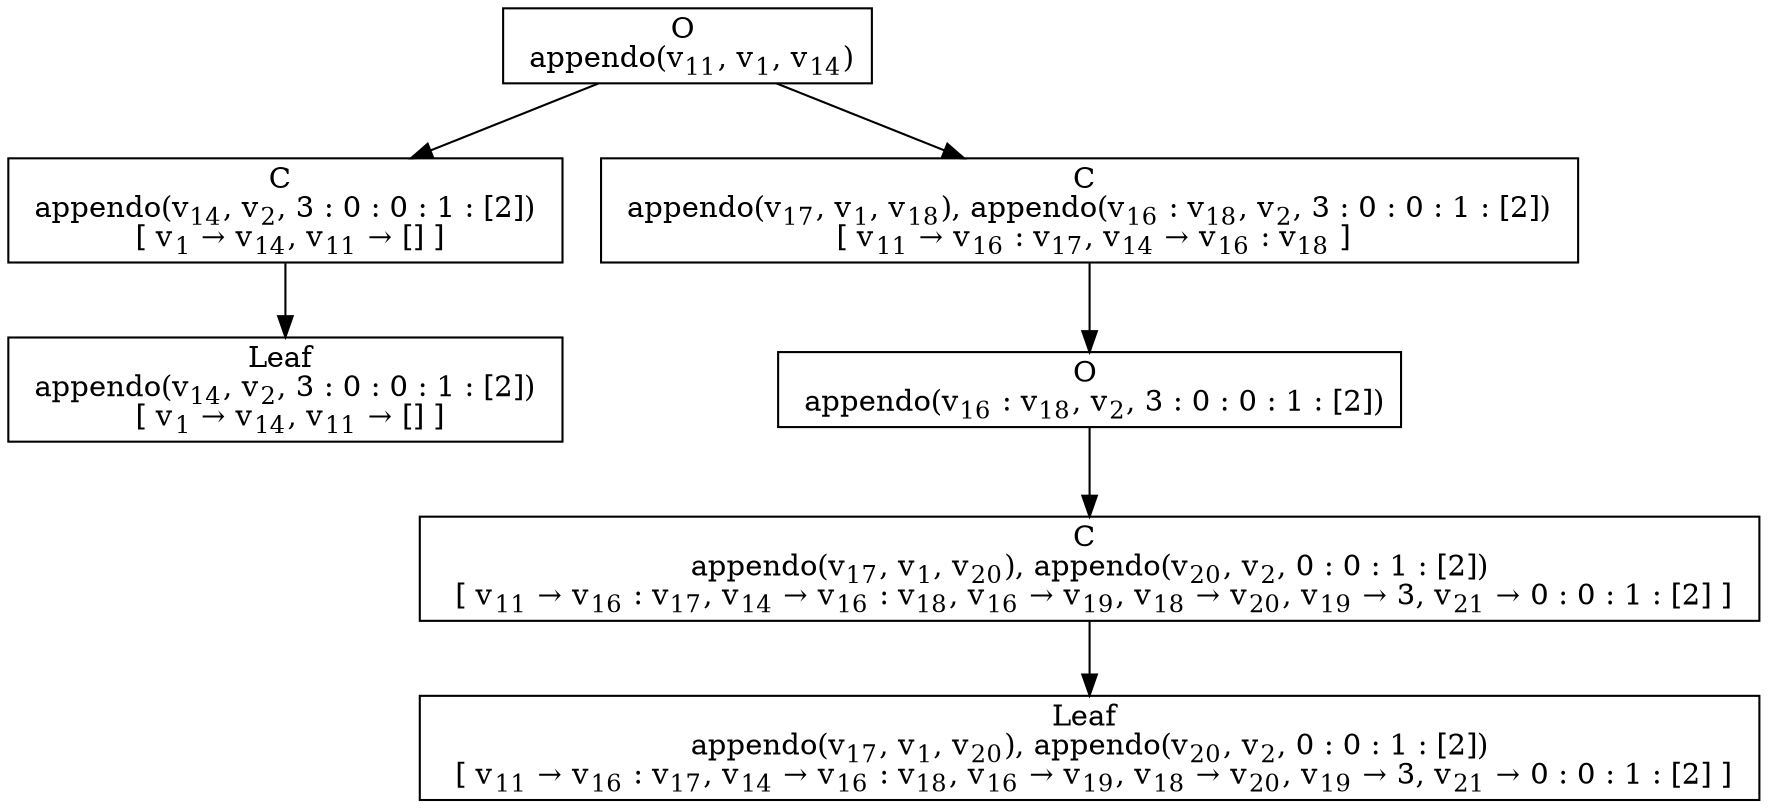 digraph {
    graph [rankdir=TB
          ,bgcolor=transparent];
    node [shape=box
         ,fillcolor=white
         ,style=filled];
    0 [label=<O <BR/> appendo(v<SUB>11</SUB>, v<SUB>1</SUB>, v<SUB>14</SUB>)>];
    1 [label=<C <BR/> appendo(v<SUB>14</SUB>, v<SUB>2</SUB>, 3 : 0 : 0 : 1 : [2]) <BR/>  [ v<SUB>1</SUB> &rarr; v<SUB>14</SUB>, v<SUB>11</SUB> &rarr; [] ] >];
    2 [label=<C <BR/> appendo(v<SUB>17</SUB>, v<SUB>1</SUB>, v<SUB>18</SUB>), appendo(v<SUB>16</SUB> : v<SUB>18</SUB>, v<SUB>2</SUB>, 3 : 0 : 0 : 1 : [2]) <BR/>  [ v<SUB>11</SUB> &rarr; v<SUB>16</SUB> : v<SUB>17</SUB>, v<SUB>14</SUB> &rarr; v<SUB>16</SUB> : v<SUB>18</SUB> ] >];
    3 [label=<Leaf <BR/> appendo(v<SUB>14</SUB>, v<SUB>2</SUB>, 3 : 0 : 0 : 1 : [2]) <BR/>  [ v<SUB>1</SUB> &rarr; v<SUB>14</SUB>, v<SUB>11</SUB> &rarr; [] ] >];
    4 [label=<O <BR/> appendo(v<SUB>16</SUB> : v<SUB>18</SUB>, v<SUB>2</SUB>, 3 : 0 : 0 : 1 : [2])>];
    5 [label=<C <BR/> appendo(v<SUB>17</SUB>, v<SUB>1</SUB>, v<SUB>20</SUB>), appendo(v<SUB>20</SUB>, v<SUB>2</SUB>, 0 : 0 : 1 : [2]) <BR/>  [ v<SUB>11</SUB> &rarr; v<SUB>16</SUB> : v<SUB>17</SUB>, v<SUB>14</SUB> &rarr; v<SUB>16</SUB> : v<SUB>18</SUB>, v<SUB>16</SUB> &rarr; v<SUB>19</SUB>, v<SUB>18</SUB> &rarr; v<SUB>20</SUB>, v<SUB>19</SUB> &rarr; 3, v<SUB>21</SUB> &rarr; 0 : 0 : 1 : [2] ] >];
    6 [label=<Leaf <BR/> appendo(v<SUB>17</SUB>, v<SUB>1</SUB>, v<SUB>20</SUB>), appendo(v<SUB>20</SUB>, v<SUB>2</SUB>, 0 : 0 : 1 : [2]) <BR/>  [ v<SUB>11</SUB> &rarr; v<SUB>16</SUB> : v<SUB>17</SUB>, v<SUB>14</SUB> &rarr; v<SUB>16</SUB> : v<SUB>18</SUB>, v<SUB>16</SUB> &rarr; v<SUB>19</SUB>, v<SUB>18</SUB> &rarr; v<SUB>20</SUB>, v<SUB>19</SUB> &rarr; 3, v<SUB>21</SUB> &rarr; 0 : 0 : 1 : [2] ] >];
    0 -> 1 [label=""];
    0 -> 2 [label=""];
    1 -> 3 [label=""];
    2 -> 4 [label=""];
    4 -> 5 [label=""];
    5 -> 6 [label=""];
}